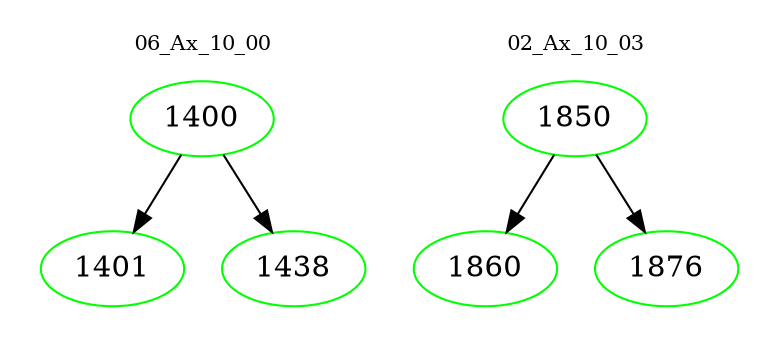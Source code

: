 digraph{
subgraph cluster_0 {
color = white
label = "06_Ax_10_00";
fontsize=10;
T0_1400 [label="1400", color="green"]
T0_1400 -> T0_1401 [color="black"]
T0_1401 [label="1401", color="green"]
T0_1400 -> T0_1438 [color="black"]
T0_1438 [label="1438", color="green"]
}
subgraph cluster_1 {
color = white
label = "02_Ax_10_03";
fontsize=10;
T1_1850 [label="1850", color="green"]
T1_1850 -> T1_1860 [color="black"]
T1_1860 [label="1860", color="green"]
T1_1850 -> T1_1876 [color="black"]
T1_1876 [label="1876", color="green"]
}
}
